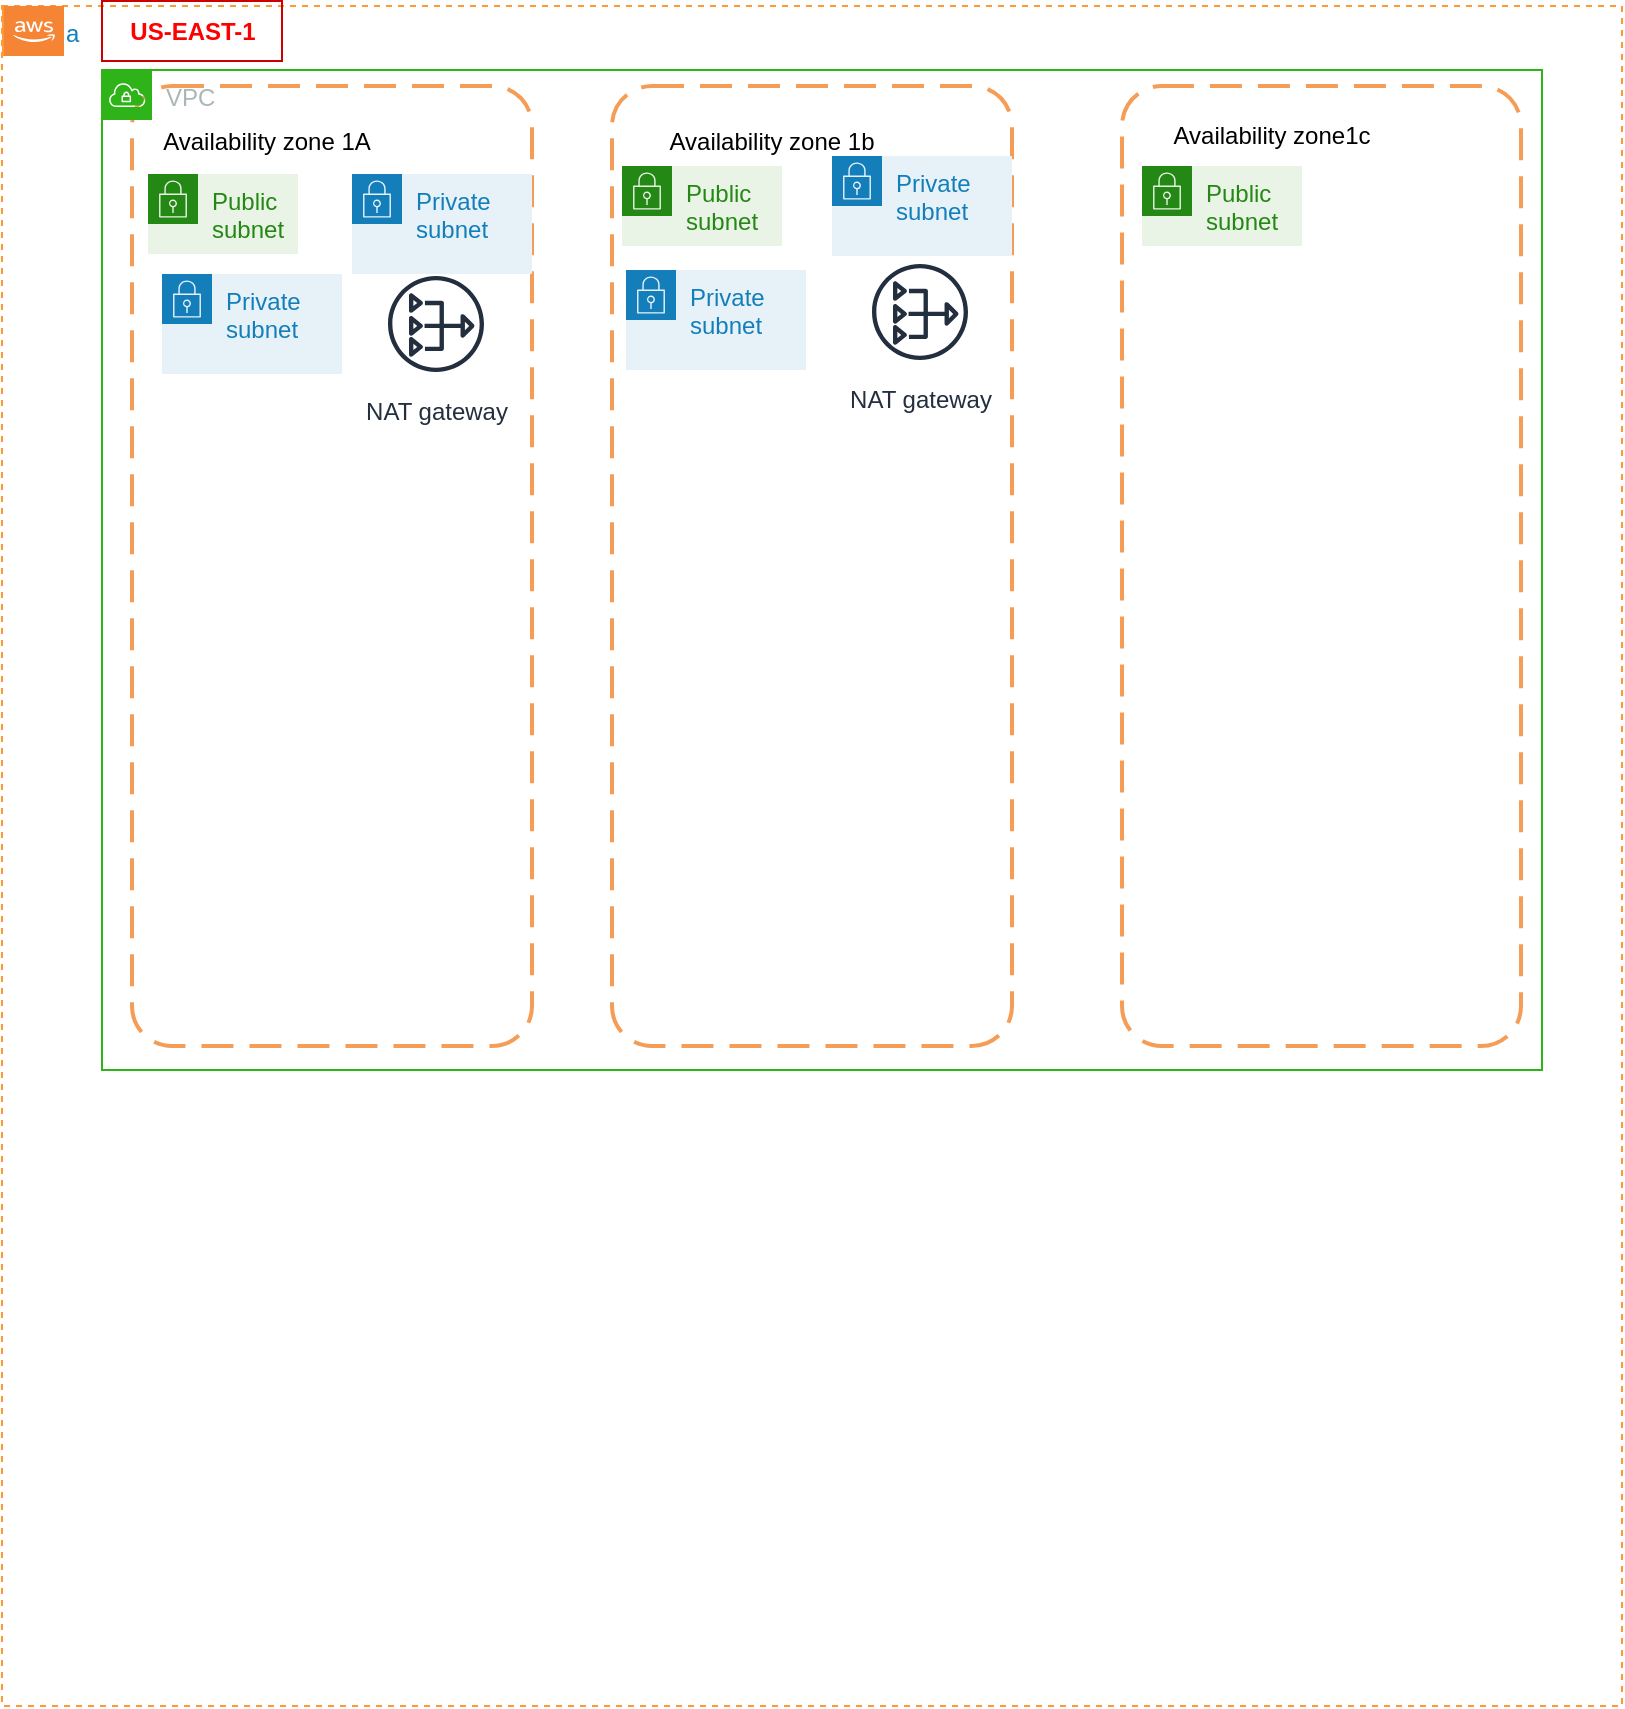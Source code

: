 <mxfile version="21.1.7" type="device">
  <diagram name="Page-1" id="WpRaPZwScWPJK5Ac2rHQ">
    <mxGraphModel dx="1114" dy="608" grid="1" gridSize="10" guides="1" tooltips="1" connect="1" arrows="1" fold="1" page="1" pageScale="1" pageWidth="850" pageHeight="1100" math="0" shadow="0">
      <root>
        <mxCell id="0" />
        <mxCell id="1" parent="0" />
        <mxCell id="XmpZnPorw88BHGKoJ2v--42" value="NAT gateway" style="sketch=0;outlineConnect=0;fontColor=#232F3E;gradientColor=none;strokeColor=#232F3E;fillColor=#ffffff;dashed=0;verticalLabelPosition=bottom;verticalAlign=top;align=center;html=1;fontSize=12;fontStyle=0;aspect=fixed;shape=mxgraph.aws4.resourceIcon;resIcon=mxgraph.aws4.nat_gateway;" vertex="1" parent="1">
          <mxGeometry x="459" y="161" width="60" height="60" as="geometry" />
        </mxCell>
        <mxCell id="XmpZnPorw88BHGKoJ2v--43" value="NAT gateway" style="sketch=0;outlineConnect=0;fontColor=#232F3E;gradientColor=none;strokeColor=#232F3E;fillColor=#ffffff;dashed=0;verticalLabelPosition=bottom;verticalAlign=top;align=center;html=1;fontSize=12;fontStyle=0;aspect=fixed;shape=mxgraph.aws4.resourceIcon;resIcon=mxgraph.aws4.nat_gateway;" vertex="1" parent="1">
          <mxGeometry x="217" y="167" width="60" height="60" as="geometry" />
        </mxCell>
        <object label="a" id="XmpZnPorw88BHGKoJ2v--1">
          <mxCell style="points=[[0,0],[0.25,0],[0.5,0],[0.75,0],[1,0],[1,0.25],[1,0.5],[1,0.75],[1,1],[0.75,1],[0.5,1],[0.25,1],[0,1],[0,0.75],[0,0.5],[0,0.25]];outlineConnect=0;gradientColor=none;html=1;whiteSpace=wrap;fontSize=12;fontStyle=0;container=1;pointerEvents=0;collapsible=0;recursiveResize=0;shape=mxgraph.aws4.group;grIcon=mxgraph.aws4.group_region;strokeColor=#FF9933;fillColor=none;verticalAlign=top;align=left;spacingLeft=30;fontColor=#147EBA;dashed=1;" vertex="1" parent="1">
            <mxGeometry x="30" y="38" width="810" height="850" as="geometry" />
          </mxCell>
        </object>
        <mxCell id="XmpZnPorw88BHGKoJ2v--2" value="" style="outlineConnect=0;dashed=0;verticalLabelPosition=bottom;verticalAlign=top;align=center;html=1;shape=mxgraph.aws3.cloud_2;fillColor=#F58534;gradientColor=none;" vertex="1" parent="XmpZnPorw88BHGKoJ2v--1">
          <mxGeometry x="1" width="30" height="25" as="geometry" />
        </mxCell>
        <mxCell id="XmpZnPorw88BHGKoJ2v--10" value="" style="rounded=1;arcSize=10;dashed=1;strokeColor=#F59D56;fillColor=none;gradientColor=none;dashPattern=8 4;strokeWidth=2;" vertex="1" parent="XmpZnPorw88BHGKoJ2v--1">
          <mxGeometry x="65" y="40" width="200" height="480" as="geometry" />
        </mxCell>
        <mxCell id="XmpZnPorw88BHGKoJ2v--12" value="" style="rounded=1;arcSize=10;dashed=1;strokeColor=#F59D56;fillColor=none;gradientColor=none;dashPattern=8 4;strokeWidth=2;" vertex="1" parent="XmpZnPorw88BHGKoJ2v--1">
          <mxGeometry x="560" y="40" width="199.5" height="480" as="geometry" />
        </mxCell>
        <mxCell id="XmpZnPorw88BHGKoJ2v--13" value="Availability zone 1A" style="text;html=1;strokeColor=none;fillColor=none;align=center;verticalAlign=middle;whiteSpace=wrap;rounded=0;" vertex="1" parent="XmpZnPorw88BHGKoJ2v--1">
          <mxGeometry x="75" y="48" width="115" height="40" as="geometry" />
        </mxCell>
        <mxCell id="XmpZnPorw88BHGKoJ2v--15" value="Availability zone1c" style="text;html=1;strokeColor=none;fillColor=none;align=center;verticalAlign=middle;whiteSpace=wrap;rounded=0;" vertex="1" parent="XmpZnPorw88BHGKoJ2v--1">
          <mxGeometry x="570" y="45" width="130" height="40" as="geometry" />
        </mxCell>
        <mxCell id="XmpZnPorw88BHGKoJ2v--19" value="Availability zone 1b" style="text;html=1;strokeColor=none;fillColor=none;align=center;verticalAlign=middle;whiteSpace=wrap;rounded=0;" vertex="1" parent="XmpZnPorw88BHGKoJ2v--1">
          <mxGeometry x="330" y="48" width="110" height="40" as="geometry" />
        </mxCell>
        <mxCell id="XmpZnPorw88BHGKoJ2v--28" value="" style="rounded=1;arcSize=10;dashed=1;strokeColor=#F59D56;fillColor=none;gradientColor=none;dashPattern=8 4;strokeWidth=2;" vertex="1" parent="XmpZnPorw88BHGKoJ2v--1">
          <mxGeometry x="305" y="40" width="200" height="480" as="geometry" />
        </mxCell>
        <mxCell id="XmpZnPorw88BHGKoJ2v--29" value="Public subnet" style="points=[[0,0],[0.25,0],[0.5,0],[0.75,0],[1,0],[1,0.25],[1,0.5],[1,0.75],[1,1],[0.75,1],[0.5,1],[0.25,1],[0,1],[0,0.75],[0,0.5],[0,0.25]];outlineConnect=0;gradientColor=none;html=1;whiteSpace=wrap;fontSize=12;fontStyle=0;container=1;pointerEvents=0;collapsible=0;recursiveResize=0;shape=mxgraph.aws4.group;grIcon=mxgraph.aws4.group_security_group;grStroke=0;strokeColor=#248814;fillColor=#E9F3E6;verticalAlign=top;align=left;spacingLeft=30;fontColor=#248814;dashed=0;" vertex="1" parent="XmpZnPorw88BHGKoJ2v--1">
          <mxGeometry x="570" y="80" width="80" height="40" as="geometry" />
        </mxCell>
        <mxCell id="XmpZnPorw88BHGKoJ2v--30" value="Public subnet" style="points=[[0,0],[0.25,0],[0.5,0],[0.75,0],[1,0],[1,0.25],[1,0.5],[1,0.75],[1,1],[0.75,1],[0.5,1],[0.25,1],[0,1],[0,0.75],[0,0.5],[0,0.25]];outlineConnect=0;gradientColor=none;html=1;whiteSpace=wrap;fontSize=12;fontStyle=0;container=1;pointerEvents=0;collapsible=0;recursiveResize=0;shape=mxgraph.aws4.group;grIcon=mxgraph.aws4.group_security_group;grStroke=0;strokeColor=#248814;fillColor=#E9F3E6;verticalAlign=top;align=left;spacingLeft=30;fontColor=#248814;dashed=0;" vertex="1" parent="XmpZnPorw88BHGKoJ2v--1">
          <mxGeometry x="310" y="80" width="80" height="40" as="geometry" />
        </mxCell>
        <mxCell id="XmpZnPorw88BHGKoJ2v--33" value="Public subnet" style="points=[[0,0],[0.25,0],[0.5,0],[0.75,0],[1,0],[1,0.25],[1,0.5],[1,0.75],[1,1],[0.75,1],[0.5,1],[0.25,1],[0,1],[0,0.75],[0,0.5],[0,0.25]];outlineConnect=0;gradientColor=none;html=1;whiteSpace=wrap;fontSize=12;fontStyle=0;container=1;pointerEvents=0;collapsible=0;recursiveResize=0;shape=mxgraph.aws4.group;grIcon=mxgraph.aws4.group_security_group;grStroke=0;strokeColor=#248814;fillColor=#E9F3E6;verticalAlign=top;align=left;spacingLeft=30;fontColor=#248814;dashed=0;" vertex="1" parent="XmpZnPorw88BHGKoJ2v--1">
          <mxGeometry x="73" y="84" width="75" height="40" as="geometry" />
        </mxCell>
        <mxCell id="XmpZnPorw88BHGKoJ2v--35" value="Private subnet" style="points=[[0,0],[0.25,0],[0.5,0],[0.75,0],[1,0],[1,0.25],[1,0.5],[1,0.75],[1,1],[0.75,1],[0.5,1],[0.25,1],[0,1],[0,0.75],[0,0.5],[0,0.25]];outlineConnect=0;gradientColor=none;html=1;whiteSpace=wrap;fontSize=12;fontStyle=0;container=1;pointerEvents=0;collapsible=0;recursiveResize=0;shape=mxgraph.aws4.group;grIcon=mxgraph.aws4.group_security_group;grStroke=0;strokeColor=#147EBA;fillColor=#E6F2F8;verticalAlign=top;align=left;spacingLeft=30;fontColor=#147EBA;dashed=0;" vertex="1" parent="XmpZnPorw88BHGKoJ2v--1">
          <mxGeometry x="415" y="75" width="90" height="50" as="geometry" />
        </mxCell>
        <mxCell id="XmpZnPorw88BHGKoJ2v--34" value="Private subnet" style="points=[[0,0],[0.25,0],[0.5,0],[0.75,0],[1,0],[1,0.25],[1,0.5],[1,0.75],[1,1],[0.75,1],[0.5,1],[0.25,1],[0,1],[0,0.75],[0,0.5],[0,0.25]];outlineConnect=0;gradientColor=none;html=1;whiteSpace=wrap;fontSize=12;fontStyle=0;container=1;pointerEvents=0;collapsible=0;recursiveResize=0;shape=mxgraph.aws4.group;grIcon=mxgraph.aws4.group_security_group;grStroke=0;strokeColor=#147EBA;fillColor=#E6F2F8;verticalAlign=top;align=left;spacingLeft=30;fontColor=#147EBA;dashed=0;" vertex="1" parent="XmpZnPorw88BHGKoJ2v--1">
          <mxGeometry x="175" y="84" width="90" height="50" as="geometry" />
        </mxCell>
        <mxCell id="XmpZnPorw88BHGKoJ2v--36" value="Private subnet" style="points=[[0,0],[0.25,0],[0.5,0],[0.75,0],[1,0],[1,0.25],[1,0.5],[1,0.75],[1,1],[0.75,1],[0.5,1],[0.25,1],[0,1],[0,0.75],[0,0.5],[0,0.25]];outlineConnect=0;gradientColor=none;html=1;whiteSpace=wrap;fontSize=12;fontStyle=0;container=1;pointerEvents=0;collapsible=0;recursiveResize=0;shape=mxgraph.aws4.group;grIcon=mxgraph.aws4.group_security_group;grStroke=0;strokeColor=#147EBA;fillColor=#E6F2F8;verticalAlign=top;align=left;spacingLeft=30;fontColor=#147EBA;dashed=0;" vertex="1" parent="XmpZnPorw88BHGKoJ2v--1">
          <mxGeometry x="80" y="134" width="90" height="50" as="geometry" />
        </mxCell>
        <mxCell id="XmpZnPorw88BHGKoJ2v--37" value="VPC" style="points=[[0,0],[0.25,0],[0.5,0],[0.75,0],[1,0],[1,0.25],[1,0.5],[1,0.75],[1,1],[0.75,1],[0.5,1],[0.25,1],[0,1],[0,0.75],[0,0.5],[0,0.25]];outlineConnect=0;gradientColor=none;html=1;whiteSpace=wrap;fontSize=12;fontStyle=0;container=1;pointerEvents=0;collapsible=0;recursiveResize=0;shape=mxgraph.aws4.group;grIcon=mxgraph.aws4.group_vpc;strokeColor=#2eb319;fillColor=none;verticalAlign=top;align=left;spacingLeft=30;fontColor=#AAB7B8;dashed=0;" vertex="1" parent="XmpZnPorw88BHGKoJ2v--1">
          <mxGeometry x="50" y="32" width="720" height="500" as="geometry" />
        </mxCell>
        <mxCell id="XmpZnPorw88BHGKoJ2v--38" value="Private subnet" style="points=[[0,0],[0.25,0],[0.5,0],[0.75,0],[1,0],[1,0.25],[1,0.5],[1,0.75],[1,1],[0.75,1],[0.5,1],[0.25,1],[0,1],[0,0.75],[0,0.5],[0,0.25]];outlineConnect=0;gradientColor=none;html=1;whiteSpace=wrap;fontSize=12;fontStyle=0;container=1;pointerEvents=0;collapsible=0;recursiveResize=0;shape=mxgraph.aws4.group;grIcon=mxgraph.aws4.group_security_group;grStroke=0;strokeColor=#147EBA;fillColor=#E6F2F8;verticalAlign=top;align=left;spacingLeft=30;fontColor=#147EBA;dashed=0;" vertex="1" parent="XmpZnPorw88BHGKoJ2v--1">
          <mxGeometry x="312" y="132" width="90" height="50" as="geometry" />
        </mxCell>
        <mxCell id="XmpZnPorw88BHGKoJ2v--45" value="&lt;b&gt;&lt;font color=&quot;#ff0000&quot;&gt;US-EAST-1&lt;/font&gt;&lt;/b&gt;" style="text;html=1;align=center;verticalAlign=middle;resizable=0;points=[];autosize=1;strokeColor=#CC0000;" vertex="1" parent="XmpZnPorw88BHGKoJ2v--1">
          <mxGeometry x="50" y="-2.5" width="90" height="30" as="geometry" />
        </mxCell>
      </root>
    </mxGraphModel>
  </diagram>
</mxfile>
